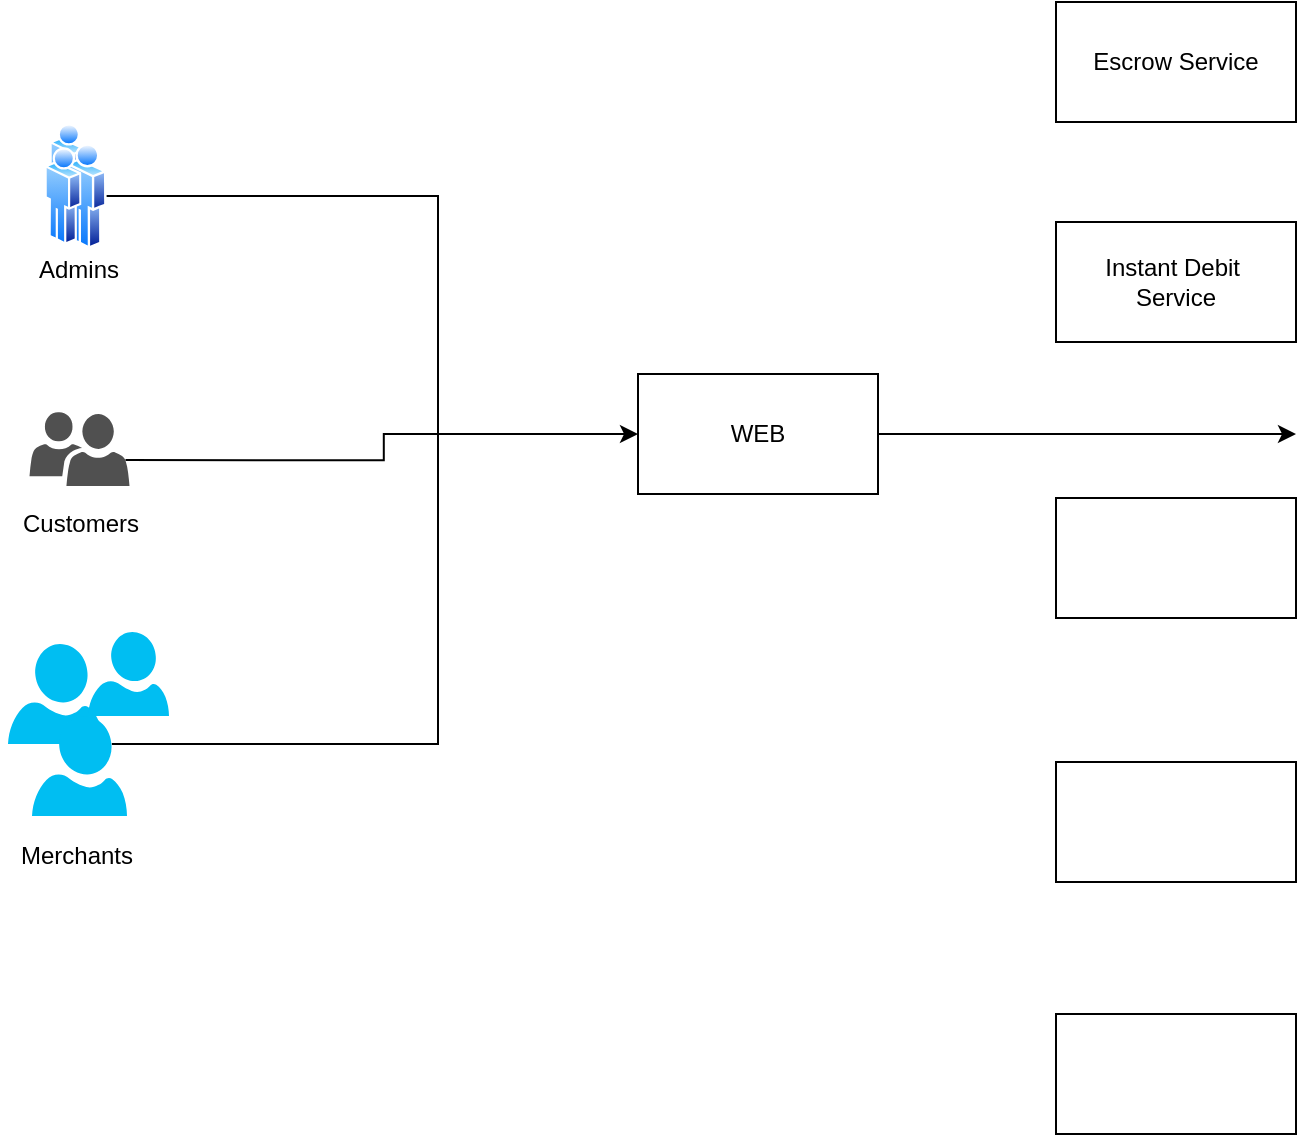 <mxfile version="24.0.2" type="github">
  <diagram name="Page-1" id="eYNl6oVc8lXeLFPRdGsU">
    <mxGraphModel dx="954" dy="640" grid="1" gridSize="10" guides="1" tooltips="1" connect="1" arrows="1" fold="1" page="1" pageScale="1" pageWidth="850" pageHeight="1100" background="none" math="0" shadow="0">
      <root>
        <mxCell id="0" />
        <mxCell id="1" parent="0" />
        <mxCell id="5nQwqd4CATbJl3UrIqld-34" style="edgeStyle=elbowEdgeStyle;rounded=0;orthogonalLoop=1;jettySize=auto;html=1;exitX=1;exitY=0.5;exitDx=0;exitDy=0;elbow=vertical;entryX=0.84;entryY=0.28;entryDx=0;entryDy=0;entryPerimeter=0;startArrow=none;startFill=0;strokeColor=default;endArrow=none;endFill=0;" edge="1" parent="1" source="5nQwqd4CATbJl3UrIqld-15" target="5nQwqd4CATbJl3UrIqld-20">
          <mxGeometry relative="1" as="geometry">
            <mxPoint x="392" y="399" as="targetPoint" />
            <Array as="points">
              <mxPoint x="351" y="114" />
            </Array>
          </mxGeometry>
        </mxCell>
        <mxCell id="5nQwqd4CATbJl3UrIqld-12" value="" style="verticalLabelPosition=bottom;html=1;verticalAlign=top;align=center;strokeColor=none;fillColor=#00BEF2;shape=mxgraph.azure.user;" vertex="1" parent="1">
          <mxGeometry x="136" y="345" width="47.5" height="50" as="geometry" />
        </mxCell>
        <mxCell id="5nQwqd4CATbJl3UrIqld-14" value="" style="image;aspect=fixed;perimeter=ellipsePerimeter;html=1;align=center;shadow=0;dashed=0;spacingTop=3;image=img/lib/active_directory/user.svg;" vertex="1" parent="1">
          <mxGeometry x="156.75" y="84" width="18.5" height="50" as="geometry" />
        </mxCell>
        <mxCell id="5nQwqd4CATbJl3UrIqld-15" value="" style="image;aspect=fixed;perimeter=ellipsePerimeter;html=1;align=center;shadow=0;dashed=0;spacingTop=3;image=img/lib/active_directory/user.svg;" vertex="1" parent="1">
          <mxGeometry x="165.25" y="94" width="20" height="54.05" as="geometry" />
        </mxCell>
        <mxCell id="5nQwqd4CATbJl3UrIqld-16" value="" style="image;aspect=fixed;perimeter=ellipsePerimeter;html=1;align=center;shadow=0;dashed=0;spacingTop=3;image=img/lib/active_directory/user.svg;" vertex="1" parent="1">
          <mxGeometry x="154.25" y="96" width="18.5" height="50" as="geometry" />
        </mxCell>
        <mxCell id="5nQwqd4CATbJl3UrIqld-20" value="" style="verticalLabelPosition=bottom;html=1;verticalAlign=top;align=center;strokeColor=none;fillColor=#00BEF2;shape=mxgraph.azure.user;" vertex="1" parent="1">
          <mxGeometry x="148" y="381" width="47.5" height="50" as="geometry" />
        </mxCell>
        <mxCell id="5nQwqd4CATbJl3UrIqld-21" value="" style="verticalLabelPosition=bottom;html=1;verticalAlign=top;align=center;strokeColor=none;fillColor=#00BEF2;shape=mxgraph.azure.user;" vertex="1" parent="1">
          <mxGeometry x="176" y="339" width="40.5" height="42" as="geometry" />
        </mxCell>
        <mxCell id="5nQwqd4CATbJl3UrIqld-39" style="edgeStyle=orthogonalEdgeStyle;rounded=0;orthogonalLoop=1;jettySize=auto;html=1;exitX=0.96;exitY=0.65;exitDx=0;exitDy=0;exitPerimeter=0;entryX=0;entryY=0.5;entryDx=0;entryDy=0;" edge="1" parent="1" source="5nQwqd4CATbJl3UrIqld-22" target="5nQwqd4CATbJl3UrIqld-38">
          <mxGeometry relative="1" as="geometry" />
        </mxCell>
        <mxCell id="5nQwqd4CATbJl3UrIqld-22" value="" style="sketch=0;pointerEvents=1;shadow=0;dashed=0;html=1;strokeColor=none;labelPosition=center;verticalLabelPosition=bottom;verticalAlign=top;align=center;fillColor=#505050;shape=mxgraph.mscae.intune.user_group" vertex="1" parent="1">
          <mxGeometry x="146.75" y="229" width="50" height="37" as="geometry" />
        </mxCell>
        <mxCell id="5nQwqd4CATbJl3UrIqld-23" value="Merchants" style="text;html=1;align=center;verticalAlign=middle;resizable=0;points=[];autosize=1;strokeColor=none;fillColor=none;" vertex="1" parent="1">
          <mxGeometry x="132.75" y="438" width="74" height="26" as="geometry" />
        </mxCell>
        <mxCell id="5nQwqd4CATbJl3UrIqld-24" value="Customers" style="text;html=1;align=center;verticalAlign=middle;resizable=0;points=[];autosize=1;strokeColor=none;fillColor=none;" vertex="1" parent="1">
          <mxGeometry x="133.75" y="272" width="76" height="26" as="geometry" />
        </mxCell>
        <mxCell id="5nQwqd4CATbJl3UrIqld-25" value="Admins" style="text;html=1;align=center;verticalAlign=middle;resizable=0;points=[];autosize=1;strokeColor=none;fillColor=none;" vertex="1" parent="1">
          <mxGeometry x="142" y="145" width="58" height="26" as="geometry" />
        </mxCell>
        <mxCell id="5nQwqd4CATbJl3UrIqld-40" style="edgeStyle=orthogonalEdgeStyle;rounded=0;orthogonalLoop=1;jettySize=auto;html=1;exitX=1;exitY=0.5;exitDx=0;exitDy=0;" edge="1" parent="1" source="5nQwqd4CATbJl3UrIqld-38">
          <mxGeometry relative="1" as="geometry">
            <mxPoint x="780" y="240" as="targetPoint" />
          </mxGeometry>
        </mxCell>
        <mxCell id="5nQwqd4CATbJl3UrIqld-38" value="WEB" style="rounded=0;whiteSpace=wrap;html=1;" vertex="1" parent="1">
          <mxGeometry x="451" y="210" width="120" height="60" as="geometry" />
        </mxCell>
        <mxCell id="5nQwqd4CATbJl3UrIqld-43" value="Escrow&amp;nbsp;Service" style="rounded=0;whiteSpace=wrap;html=1;" vertex="1" parent="1">
          <mxGeometry x="660" y="24" width="120" height="60" as="geometry" />
        </mxCell>
        <mxCell id="5nQwqd4CATbJl3UrIqld-44" value="Instant Debit&amp;nbsp;&lt;div&gt;Service&lt;/div&gt;" style="rounded=0;whiteSpace=wrap;html=1;" vertex="1" parent="1">
          <mxGeometry x="660" y="134" width="120" height="60" as="geometry" />
        </mxCell>
        <mxCell id="5nQwqd4CATbJl3UrIqld-45" value="" style="rounded=0;whiteSpace=wrap;html=1;" vertex="1" parent="1">
          <mxGeometry x="660" y="272" width="120" height="60" as="geometry" />
        </mxCell>
        <mxCell id="5nQwqd4CATbJl3UrIqld-46" value="" style="rounded=0;whiteSpace=wrap;html=1;" vertex="1" parent="1">
          <mxGeometry x="660" y="404" width="120" height="60" as="geometry" />
        </mxCell>
        <mxCell id="5nQwqd4CATbJl3UrIqld-47" value="" style="rounded=0;whiteSpace=wrap;html=1;" vertex="1" parent="1">
          <mxGeometry x="660" y="530" width="120" height="60" as="geometry" />
        </mxCell>
      </root>
    </mxGraphModel>
  </diagram>
</mxfile>
